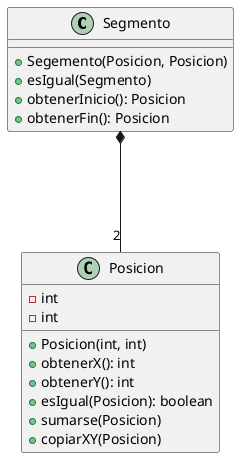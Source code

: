@startuml

class Segmento{
    + Segemento(Posicion, Posicion)
    + esIgual(Segmento)
    + obtenerInicio(): Posicion
    + obtenerFin(): Posicion
}
Segmento *--- "2"Posicion

class Posicion{
    - int
    - int
    + Posicion(int, int)
    + obtenerX(): int
    + obtenerY(): int
    + esIgual(Posicion): boolean
    + sumarse(Posicion)
    + copiarXY(Posicion)
}
@enduml